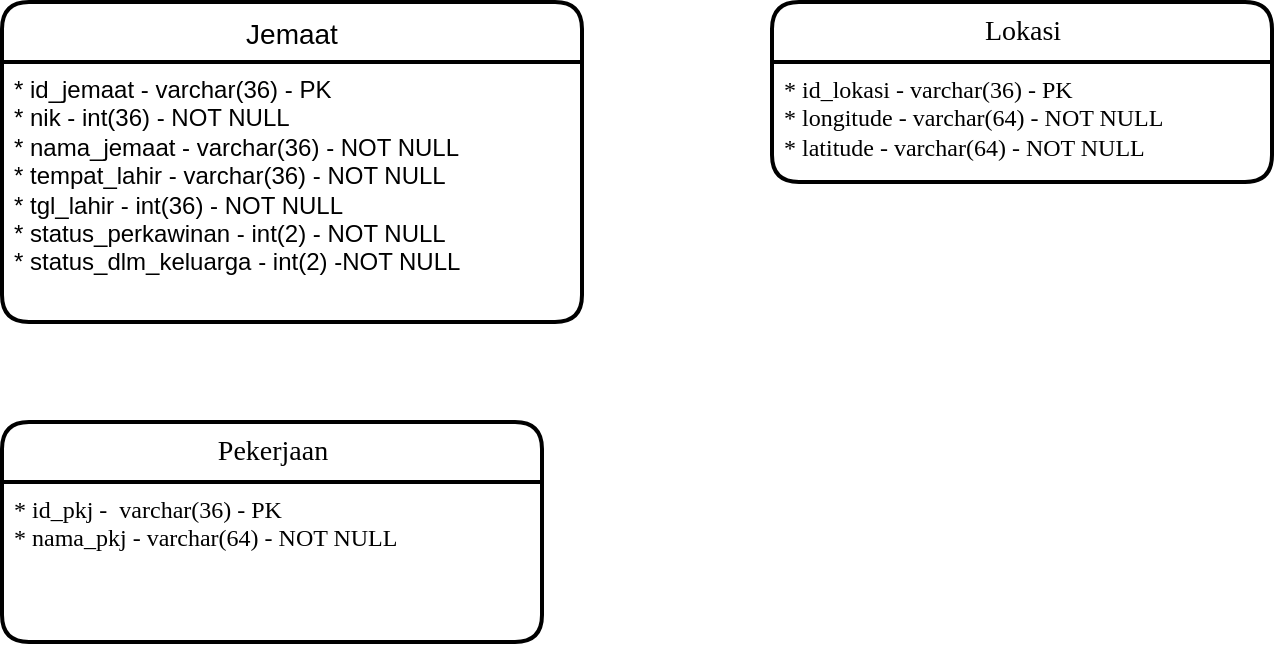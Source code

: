 <mxfile version="18.1.3" type="github">
  <diagram id="R2lEEEUBdFMjLlhIrx00" name="Page-1">
    <mxGraphModel dx="868" dy="465" grid="1" gridSize="10" guides="1" tooltips="1" connect="1" arrows="1" fold="1" page="1" pageScale="1" pageWidth="1600" pageHeight="900" math="0" shadow="0" extFonts="Permanent Marker^https://fonts.googleapis.com/css?family=Permanent+Marker">
      <root>
        <mxCell id="0" />
        <mxCell id="1" parent="0" />
        <mxCell id="oLxf0NyWazRHh0P2KrIF-15" value="Jemaat" style="swimlane;childLayout=stackLayout;horizontal=1;startSize=30;horizontalStack=0;rounded=1;fontSize=14;fontStyle=0;strokeWidth=2;resizeParent=0;resizeLast=1;shadow=0;dashed=0;align=center;" parent="1" vertex="1">
          <mxGeometry x="290" y="200" width="290" height="160" as="geometry">
            <mxRectangle x="290" y="200" width="70" height="30" as="alternateBounds" />
          </mxGeometry>
        </mxCell>
        <mxCell id="oLxf0NyWazRHh0P2KrIF-16" value="* id_jemaat - varchar(36) - PK&lt;br&gt;* nik - int(36) - NOT NULL&lt;br&gt;* nama_jemaat - varchar(36) - NOT NULL&lt;br&gt;* tempat_lahir - varchar(36) - NOT NULL&lt;br&gt;* tgl_lahir - int(36) - NOT NULL&lt;br&gt;* status_perkawinan - int(2) - NOT NULL&lt;br&gt;* status_dlm_keluarga - int(2) -NOT NULL" style="align=left;strokeColor=none;fillColor=none;spacingLeft=4;fontSize=12;verticalAlign=top;resizable=0;rotatable=0;part=1;labelBorderColor=none;spacingTop=0;spacing=2;spacingRight=0;labelBackgroundColor=none;html=1;" parent="oLxf0NyWazRHh0P2KrIF-15" vertex="1">
          <mxGeometry y="30" width="290" height="130" as="geometry" />
        </mxCell>
        <mxCell id="oLxf0NyWazRHh0P2KrIF-32" value="Lokasi" style="swimlane;childLayout=stackLayout;horizontal=1;startSize=30;horizontalStack=0;rounded=1;fontSize=14;fontStyle=0;strokeWidth=2;resizeParent=0;resizeLast=1;shadow=0;dashed=0;align=center;labelBackgroundColor=none;labelBorderColor=none;sketch=0;fontFamily=Tahoma;html=1;" parent="1" vertex="1">
          <mxGeometry x="675" y="200" width="250" height="90" as="geometry" />
        </mxCell>
        <mxCell id="oLxf0NyWazRHh0P2KrIF-33" value="* id_lokasi - varchar(36) - PK&lt;br&gt;* longitude - varchar(64) - NOT NULL&lt;br&gt;* latitude - varchar(64) - NOT NULL" style="align=left;strokeColor=none;fillColor=none;spacingLeft=4;fontSize=12;verticalAlign=top;resizable=0;rotatable=0;part=1;labelBackgroundColor=none;labelBorderColor=none;sketch=1;fontFamily=Tahoma;html=1;" parent="oLxf0NyWazRHh0P2KrIF-32" vertex="1">
          <mxGeometry y="30" width="250" height="60" as="geometry" />
        </mxCell>
        <mxCell id="oLxf0NyWazRHh0P2KrIF-36" value="Pekerjaan" style="swimlane;childLayout=stackLayout;horizontal=1;startSize=30;horizontalStack=0;rounded=1;fontSize=14;fontStyle=0;strokeWidth=2;resizeParent=0;resizeLast=1;shadow=0;dashed=0;align=center;labelBackgroundColor=none;labelBorderColor=none;sketch=0;fontFamily=Tahoma;html=1;" parent="1" vertex="1">
          <mxGeometry x="290" y="410" width="270" height="110" as="geometry" />
        </mxCell>
        <mxCell id="oLxf0NyWazRHh0P2KrIF-37" value="* id_pkj -&amp;nbsp; varchar(36) - PK&lt;br&gt;* nama_pkj - varchar(64) - NOT NULL&lt;br&gt;" style="align=left;strokeColor=none;fillColor=none;spacingLeft=4;fontSize=12;verticalAlign=top;resizable=0;rotatable=0;part=1;shadow=0;labelBackgroundColor=none;labelBorderColor=none;sketch=0;fontFamily=Tahoma;html=1;" parent="oLxf0NyWazRHh0P2KrIF-36" vertex="1">
          <mxGeometry y="30" width="270" height="80" as="geometry" />
        </mxCell>
      </root>
    </mxGraphModel>
  </diagram>
</mxfile>
